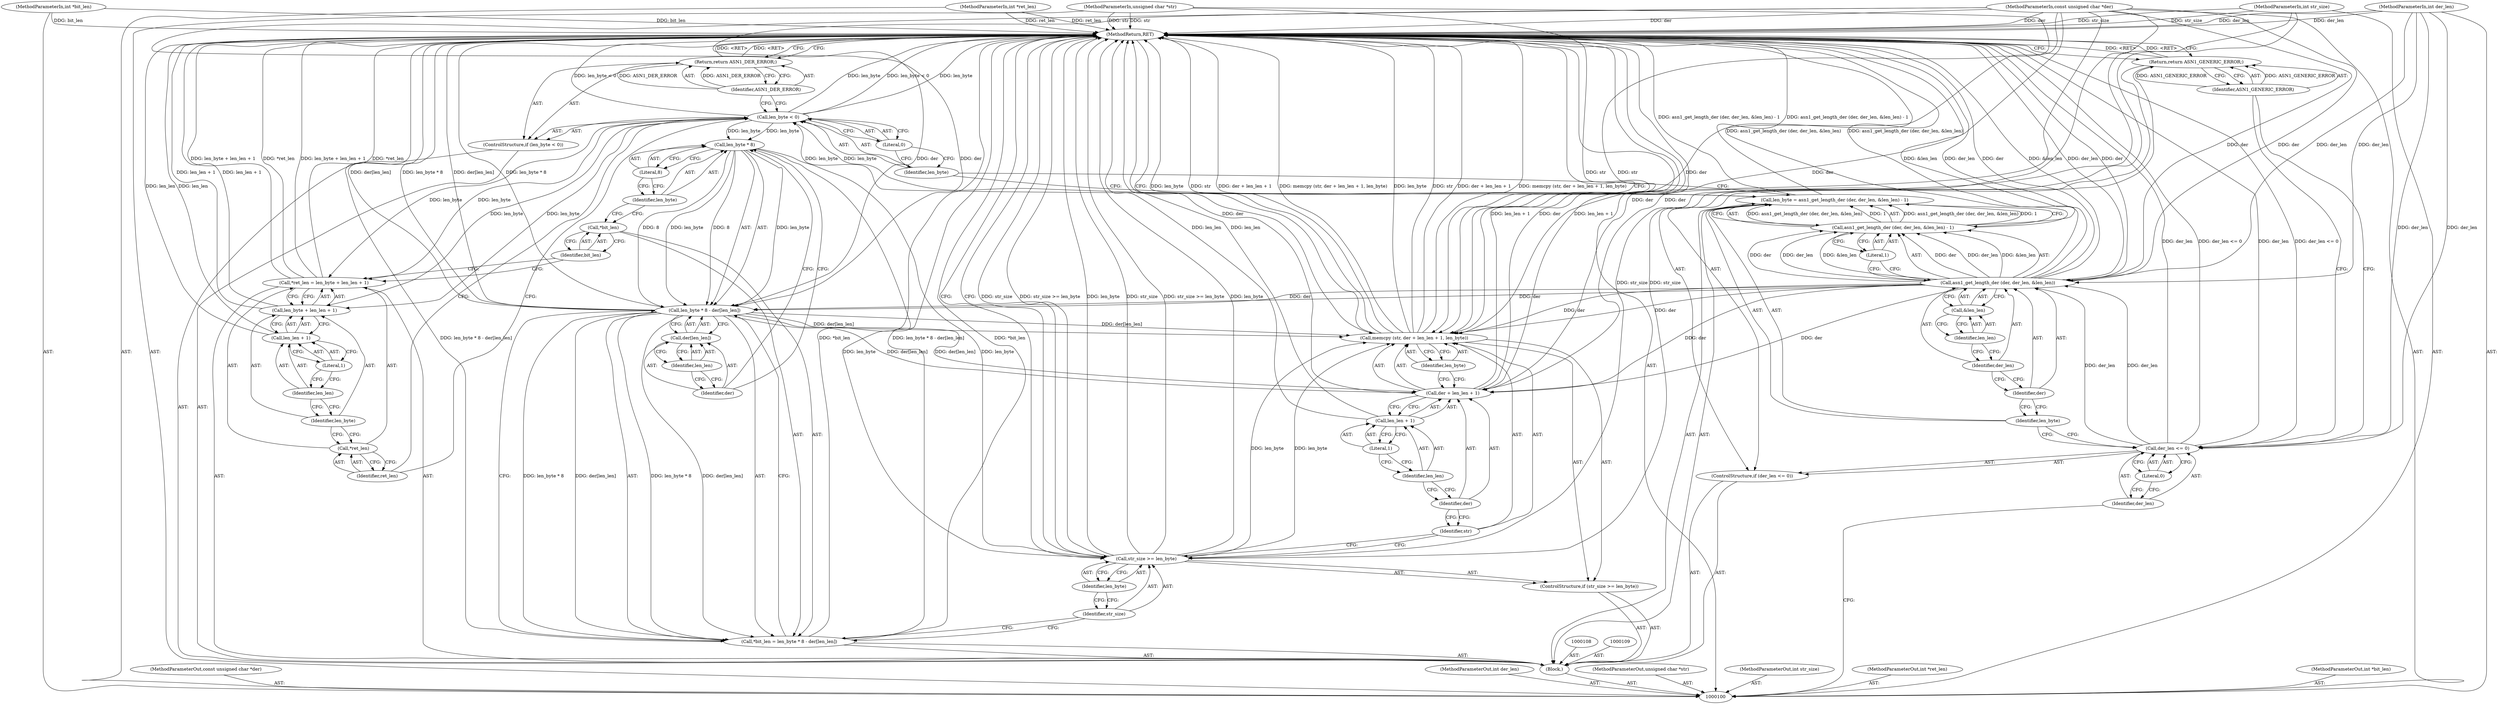 digraph "1_savannah_1c3ccb3e040bf13e342ee60bc23b21b97b11923f" {
"1000161" [label="(MethodReturn,RET)"];
"1000101" [label="(MethodParameterIn,const unsigned char *der)"];
"1000229" [label="(MethodParameterOut,const unsigned char *der)"];
"1000102" [label="(MethodParameterIn,int der_len)"];
"1000230" [label="(MethodParameterOut,int der_len)"];
"1000128" [label="(Literal,0)"];
"1000125" [label="(ControlStructure,if (len_byte < 0))"];
"1000126" [label="(Call,len_byte < 0)"];
"1000127" [label="(Identifier,len_byte)"];
"1000130" [label="(Identifier,ASN1_DER_ERROR)"];
"1000129" [label="(Return,return ASN1_DER_ERROR;)"];
"1000134" [label="(Call,len_byte + len_len + 1)"];
"1000135" [label="(Identifier,len_byte)"];
"1000136" [label="(Call,len_len + 1)"];
"1000137" [label="(Identifier,len_len)"];
"1000131" [label="(Call,*ret_len = len_byte + len_len + 1)"];
"1000132" [label="(Call,*ret_len)"];
"1000138" [label="(Literal,1)"];
"1000133" [label="(Identifier,ret_len)"];
"1000142" [label="(Call,len_byte * 8 - der[len_len])"];
"1000143" [label="(Call,len_byte * 8)"];
"1000144" [label="(Identifier,len_byte)"];
"1000145" [label="(Literal,8)"];
"1000146" [label="(Call,der[len_len])"];
"1000147" [label="(Identifier,der)"];
"1000139" [label="(Call,*bit_len = len_byte * 8 - der[len_len])"];
"1000140" [label="(Call,*bit_len)"];
"1000148" [label="(Identifier,len_len)"];
"1000141" [label="(Identifier,bit_len)"];
"1000152" [label="(Identifier,len_byte)"];
"1000149" [label="(ControlStructure,if (str_size >= len_byte))"];
"1000150" [label="(Call,str_size >= len_byte)"];
"1000151" [label="(Identifier,str_size)"];
"1000154" [label="(Identifier,str)"];
"1000155" [label="(Call,der + len_len + 1)"];
"1000156" [label="(Identifier,der)"];
"1000157" [label="(Call,len_len + 1)"];
"1000158" [label="(Identifier,len_len)"];
"1000159" [label="(Literal,1)"];
"1000160" [label="(Identifier,len_byte)"];
"1000153" [label="(Call,memcpy (str, der + len_len + 1, len_byte))"];
"1000104" [label="(MethodParameterIn,unsigned char *str)"];
"1000232" [label="(MethodParameterOut,unsigned char *str)"];
"1000105" [label="(MethodParameterIn,int str_size)"];
"1000233" [label="(MethodParameterOut,int str_size)"];
"1000103" [label="(MethodParameterIn,int *ret_len)"];
"1000231" [label="(MethodParameterOut,int *ret_len)"];
"1000106" [label="(MethodParameterIn,int *bit_len)"];
"1000234" [label="(MethodParameterOut,int *bit_len)"];
"1000107" [label="(Block,)"];
"1000113" [label="(Literal,0)"];
"1000110" [label="(ControlStructure,if (der_len <= 0))"];
"1000111" [label="(Call,der_len <= 0)"];
"1000112" [label="(Identifier,der_len)"];
"1000115" [label="(Identifier,ASN1_GENERIC_ERROR)"];
"1000114" [label="(Return,return ASN1_GENERIC_ERROR;)"];
"1000118" [label="(Call,asn1_get_length_der (der, der_len, &len_len) - 1)"];
"1000119" [label="(Call,asn1_get_length_der (der, der_len, &len_len))"];
"1000116" [label="(Call,len_byte = asn1_get_length_der (der, der_len, &len_len) - 1)"];
"1000117" [label="(Identifier,len_byte)"];
"1000120" [label="(Identifier,der)"];
"1000121" [label="(Identifier,der_len)"];
"1000122" [label="(Call,&len_len)"];
"1000123" [label="(Identifier,len_len)"];
"1000124" [label="(Literal,1)"];
"1000161" -> "1000100"  [label="AST: "];
"1000161" -> "1000114"  [label="CFG: "];
"1000161" -> "1000129"  [label="CFG: "];
"1000161" -> "1000153"  [label="CFG: "];
"1000161" -> "1000150"  [label="CFG: "];
"1000126" -> "1000161"  [label="DDG: len_byte < 0"];
"1000126" -> "1000161"  [label="DDG: len_byte"];
"1000139" -> "1000161"  [label="DDG: len_byte * 8 - der[len_len]"];
"1000139" -> "1000161"  [label="DDG: *bit_len"];
"1000150" -> "1000161"  [label="DDG: str_size"];
"1000150" -> "1000161"  [label="DDG: str_size >= len_byte"];
"1000150" -> "1000161"  [label="DDG: len_byte"];
"1000155" -> "1000161"  [label="DDG: len_len + 1"];
"1000155" -> "1000161"  [label="DDG: der"];
"1000104" -> "1000161"  [label="DDG: str"];
"1000105" -> "1000161"  [label="DDG: str_size"];
"1000153" -> "1000161"  [label="DDG: len_byte"];
"1000153" -> "1000161"  [label="DDG: str"];
"1000153" -> "1000161"  [label="DDG: der + len_len + 1"];
"1000153" -> "1000161"  [label="DDG: memcpy (str, der + len_len + 1, len_byte)"];
"1000119" -> "1000161"  [label="DDG: der_len"];
"1000119" -> "1000161"  [label="DDG: der"];
"1000119" -> "1000161"  [label="DDG: &len_len"];
"1000116" -> "1000161"  [label="DDG: asn1_get_length_der (der, der_len, &len_len) - 1"];
"1000118" -> "1000161"  [label="DDG: asn1_get_length_der (der, der_len, &len_len)"];
"1000142" -> "1000161"  [label="DDG: der[len_len]"];
"1000142" -> "1000161"  [label="DDG: len_byte * 8"];
"1000131" -> "1000161"  [label="DDG: *ret_len"];
"1000131" -> "1000161"  [label="DDG: len_byte + len_len + 1"];
"1000157" -> "1000161"  [label="DDG: len_len"];
"1000103" -> "1000161"  [label="DDG: ret_len"];
"1000102" -> "1000161"  [label="DDG: der_len"];
"1000111" -> "1000161"  [label="DDG: der_len"];
"1000111" -> "1000161"  [label="DDG: der_len <= 0"];
"1000101" -> "1000161"  [label="DDG: der"];
"1000134" -> "1000161"  [label="DDG: len_len + 1"];
"1000136" -> "1000161"  [label="DDG: len_len"];
"1000106" -> "1000161"  [label="DDG: bit_len"];
"1000129" -> "1000161"  [label="DDG: <RET>"];
"1000114" -> "1000161"  [label="DDG: <RET>"];
"1000101" -> "1000100"  [label="AST: "];
"1000101" -> "1000161"  [label="DDG: der"];
"1000101" -> "1000119"  [label="DDG: der"];
"1000101" -> "1000142"  [label="DDG: der"];
"1000101" -> "1000153"  [label="DDG: der"];
"1000101" -> "1000155"  [label="DDG: der"];
"1000229" -> "1000100"  [label="AST: "];
"1000102" -> "1000100"  [label="AST: "];
"1000102" -> "1000161"  [label="DDG: der_len"];
"1000102" -> "1000111"  [label="DDG: der_len"];
"1000102" -> "1000119"  [label="DDG: der_len"];
"1000230" -> "1000100"  [label="AST: "];
"1000128" -> "1000126"  [label="AST: "];
"1000128" -> "1000127"  [label="CFG: "];
"1000126" -> "1000128"  [label="CFG: "];
"1000125" -> "1000107"  [label="AST: "];
"1000126" -> "1000125"  [label="AST: "];
"1000129" -> "1000125"  [label="AST: "];
"1000126" -> "1000125"  [label="AST: "];
"1000126" -> "1000128"  [label="CFG: "];
"1000127" -> "1000126"  [label="AST: "];
"1000128" -> "1000126"  [label="AST: "];
"1000130" -> "1000126"  [label="CFG: "];
"1000133" -> "1000126"  [label="CFG: "];
"1000126" -> "1000161"  [label="DDG: len_byte < 0"];
"1000126" -> "1000161"  [label="DDG: len_byte"];
"1000116" -> "1000126"  [label="DDG: len_byte"];
"1000126" -> "1000131"  [label="DDG: len_byte"];
"1000126" -> "1000134"  [label="DDG: len_byte"];
"1000126" -> "1000143"  [label="DDG: len_byte"];
"1000127" -> "1000126"  [label="AST: "];
"1000127" -> "1000116"  [label="CFG: "];
"1000128" -> "1000127"  [label="CFG: "];
"1000130" -> "1000129"  [label="AST: "];
"1000130" -> "1000126"  [label="CFG: "];
"1000129" -> "1000130"  [label="CFG: "];
"1000130" -> "1000129"  [label="DDG: ASN1_DER_ERROR"];
"1000129" -> "1000125"  [label="AST: "];
"1000129" -> "1000130"  [label="CFG: "];
"1000130" -> "1000129"  [label="AST: "];
"1000161" -> "1000129"  [label="CFG: "];
"1000129" -> "1000161"  [label="DDG: <RET>"];
"1000130" -> "1000129"  [label="DDG: ASN1_DER_ERROR"];
"1000134" -> "1000131"  [label="AST: "];
"1000134" -> "1000136"  [label="CFG: "];
"1000135" -> "1000134"  [label="AST: "];
"1000136" -> "1000134"  [label="AST: "];
"1000131" -> "1000134"  [label="CFG: "];
"1000134" -> "1000161"  [label="DDG: len_len + 1"];
"1000126" -> "1000134"  [label="DDG: len_byte"];
"1000135" -> "1000134"  [label="AST: "];
"1000135" -> "1000132"  [label="CFG: "];
"1000137" -> "1000135"  [label="CFG: "];
"1000136" -> "1000134"  [label="AST: "];
"1000136" -> "1000138"  [label="CFG: "];
"1000137" -> "1000136"  [label="AST: "];
"1000138" -> "1000136"  [label="AST: "];
"1000134" -> "1000136"  [label="CFG: "];
"1000136" -> "1000161"  [label="DDG: len_len"];
"1000137" -> "1000136"  [label="AST: "];
"1000137" -> "1000135"  [label="CFG: "];
"1000138" -> "1000137"  [label="CFG: "];
"1000131" -> "1000107"  [label="AST: "];
"1000131" -> "1000134"  [label="CFG: "];
"1000132" -> "1000131"  [label="AST: "];
"1000134" -> "1000131"  [label="AST: "];
"1000141" -> "1000131"  [label="CFG: "];
"1000131" -> "1000161"  [label="DDG: *ret_len"];
"1000131" -> "1000161"  [label="DDG: len_byte + len_len + 1"];
"1000126" -> "1000131"  [label="DDG: len_byte"];
"1000132" -> "1000131"  [label="AST: "];
"1000132" -> "1000133"  [label="CFG: "];
"1000133" -> "1000132"  [label="AST: "];
"1000135" -> "1000132"  [label="CFG: "];
"1000138" -> "1000136"  [label="AST: "];
"1000138" -> "1000137"  [label="CFG: "];
"1000136" -> "1000138"  [label="CFG: "];
"1000133" -> "1000132"  [label="AST: "];
"1000133" -> "1000126"  [label="CFG: "];
"1000132" -> "1000133"  [label="CFG: "];
"1000142" -> "1000139"  [label="AST: "];
"1000142" -> "1000146"  [label="CFG: "];
"1000143" -> "1000142"  [label="AST: "];
"1000146" -> "1000142"  [label="AST: "];
"1000139" -> "1000142"  [label="CFG: "];
"1000142" -> "1000161"  [label="DDG: der[len_len]"];
"1000142" -> "1000161"  [label="DDG: len_byte * 8"];
"1000142" -> "1000139"  [label="DDG: len_byte * 8"];
"1000142" -> "1000139"  [label="DDG: der[len_len]"];
"1000143" -> "1000142"  [label="DDG: len_byte"];
"1000143" -> "1000142"  [label="DDG: 8"];
"1000119" -> "1000142"  [label="DDG: der"];
"1000101" -> "1000142"  [label="DDG: der"];
"1000142" -> "1000153"  [label="DDG: der[len_len]"];
"1000142" -> "1000155"  [label="DDG: der[len_len]"];
"1000143" -> "1000142"  [label="AST: "];
"1000143" -> "1000145"  [label="CFG: "];
"1000144" -> "1000143"  [label="AST: "];
"1000145" -> "1000143"  [label="AST: "];
"1000147" -> "1000143"  [label="CFG: "];
"1000143" -> "1000142"  [label="DDG: len_byte"];
"1000143" -> "1000142"  [label="DDG: 8"];
"1000126" -> "1000143"  [label="DDG: len_byte"];
"1000143" -> "1000150"  [label="DDG: len_byte"];
"1000144" -> "1000143"  [label="AST: "];
"1000144" -> "1000140"  [label="CFG: "];
"1000145" -> "1000144"  [label="CFG: "];
"1000145" -> "1000143"  [label="AST: "];
"1000145" -> "1000144"  [label="CFG: "];
"1000143" -> "1000145"  [label="CFG: "];
"1000146" -> "1000142"  [label="AST: "];
"1000146" -> "1000148"  [label="CFG: "];
"1000147" -> "1000146"  [label="AST: "];
"1000148" -> "1000146"  [label="AST: "];
"1000142" -> "1000146"  [label="CFG: "];
"1000147" -> "1000146"  [label="AST: "];
"1000147" -> "1000143"  [label="CFG: "];
"1000148" -> "1000147"  [label="CFG: "];
"1000139" -> "1000107"  [label="AST: "];
"1000139" -> "1000142"  [label="CFG: "];
"1000140" -> "1000139"  [label="AST: "];
"1000142" -> "1000139"  [label="AST: "];
"1000151" -> "1000139"  [label="CFG: "];
"1000139" -> "1000161"  [label="DDG: len_byte * 8 - der[len_len]"];
"1000139" -> "1000161"  [label="DDG: *bit_len"];
"1000142" -> "1000139"  [label="DDG: len_byte * 8"];
"1000142" -> "1000139"  [label="DDG: der[len_len]"];
"1000140" -> "1000139"  [label="AST: "];
"1000140" -> "1000141"  [label="CFG: "];
"1000141" -> "1000140"  [label="AST: "];
"1000144" -> "1000140"  [label="CFG: "];
"1000148" -> "1000146"  [label="AST: "];
"1000148" -> "1000147"  [label="CFG: "];
"1000146" -> "1000148"  [label="CFG: "];
"1000141" -> "1000140"  [label="AST: "];
"1000141" -> "1000131"  [label="CFG: "];
"1000140" -> "1000141"  [label="CFG: "];
"1000152" -> "1000150"  [label="AST: "];
"1000152" -> "1000151"  [label="CFG: "];
"1000150" -> "1000152"  [label="CFG: "];
"1000149" -> "1000107"  [label="AST: "];
"1000150" -> "1000149"  [label="AST: "];
"1000153" -> "1000149"  [label="AST: "];
"1000150" -> "1000149"  [label="AST: "];
"1000150" -> "1000152"  [label="CFG: "];
"1000151" -> "1000150"  [label="AST: "];
"1000152" -> "1000150"  [label="AST: "];
"1000154" -> "1000150"  [label="CFG: "];
"1000161" -> "1000150"  [label="CFG: "];
"1000150" -> "1000161"  [label="DDG: str_size"];
"1000150" -> "1000161"  [label="DDG: str_size >= len_byte"];
"1000150" -> "1000161"  [label="DDG: len_byte"];
"1000105" -> "1000150"  [label="DDG: str_size"];
"1000143" -> "1000150"  [label="DDG: len_byte"];
"1000150" -> "1000153"  [label="DDG: len_byte"];
"1000151" -> "1000150"  [label="AST: "];
"1000151" -> "1000139"  [label="CFG: "];
"1000152" -> "1000151"  [label="CFG: "];
"1000154" -> "1000153"  [label="AST: "];
"1000154" -> "1000150"  [label="CFG: "];
"1000156" -> "1000154"  [label="CFG: "];
"1000155" -> "1000153"  [label="AST: "];
"1000155" -> "1000157"  [label="CFG: "];
"1000156" -> "1000155"  [label="AST: "];
"1000157" -> "1000155"  [label="AST: "];
"1000160" -> "1000155"  [label="CFG: "];
"1000155" -> "1000161"  [label="DDG: len_len + 1"];
"1000155" -> "1000161"  [label="DDG: der"];
"1000142" -> "1000155"  [label="DDG: der[len_len]"];
"1000119" -> "1000155"  [label="DDG: der"];
"1000101" -> "1000155"  [label="DDG: der"];
"1000156" -> "1000155"  [label="AST: "];
"1000156" -> "1000154"  [label="CFG: "];
"1000158" -> "1000156"  [label="CFG: "];
"1000157" -> "1000155"  [label="AST: "];
"1000157" -> "1000159"  [label="CFG: "];
"1000158" -> "1000157"  [label="AST: "];
"1000159" -> "1000157"  [label="AST: "];
"1000155" -> "1000157"  [label="CFG: "];
"1000157" -> "1000161"  [label="DDG: len_len"];
"1000158" -> "1000157"  [label="AST: "];
"1000158" -> "1000156"  [label="CFG: "];
"1000159" -> "1000158"  [label="CFG: "];
"1000159" -> "1000157"  [label="AST: "];
"1000159" -> "1000158"  [label="CFG: "];
"1000157" -> "1000159"  [label="CFG: "];
"1000160" -> "1000153"  [label="AST: "];
"1000160" -> "1000155"  [label="CFG: "];
"1000153" -> "1000160"  [label="CFG: "];
"1000153" -> "1000149"  [label="AST: "];
"1000153" -> "1000160"  [label="CFG: "];
"1000154" -> "1000153"  [label="AST: "];
"1000155" -> "1000153"  [label="AST: "];
"1000160" -> "1000153"  [label="AST: "];
"1000161" -> "1000153"  [label="CFG: "];
"1000153" -> "1000161"  [label="DDG: len_byte"];
"1000153" -> "1000161"  [label="DDG: str"];
"1000153" -> "1000161"  [label="DDG: der + len_len + 1"];
"1000153" -> "1000161"  [label="DDG: memcpy (str, der + len_len + 1, len_byte)"];
"1000104" -> "1000153"  [label="DDG: str"];
"1000142" -> "1000153"  [label="DDG: der[len_len]"];
"1000119" -> "1000153"  [label="DDG: der"];
"1000101" -> "1000153"  [label="DDG: der"];
"1000150" -> "1000153"  [label="DDG: len_byte"];
"1000104" -> "1000100"  [label="AST: "];
"1000104" -> "1000161"  [label="DDG: str"];
"1000104" -> "1000153"  [label="DDG: str"];
"1000232" -> "1000100"  [label="AST: "];
"1000105" -> "1000100"  [label="AST: "];
"1000105" -> "1000161"  [label="DDG: str_size"];
"1000105" -> "1000150"  [label="DDG: str_size"];
"1000233" -> "1000100"  [label="AST: "];
"1000103" -> "1000100"  [label="AST: "];
"1000103" -> "1000161"  [label="DDG: ret_len"];
"1000231" -> "1000100"  [label="AST: "];
"1000106" -> "1000100"  [label="AST: "];
"1000106" -> "1000161"  [label="DDG: bit_len"];
"1000234" -> "1000100"  [label="AST: "];
"1000107" -> "1000100"  [label="AST: "];
"1000108" -> "1000107"  [label="AST: "];
"1000109" -> "1000107"  [label="AST: "];
"1000110" -> "1000107"  [label="AST: "];
"1000116" -> "1000107"  [label="AST: "];
"1000125" -> "1000107"  [label="AST: "];
"1000131" -> "1000107"  [label="AST: "];
"1000139" -> "1000107"  [label="AST: "];
"1000149" -> "1000107"  [label="AST: "];
"1000113" -> "1000111"  [label="AST: "];
"1000113" -> "1000112"  [label="CFG: "];
"1000111" -> "1000113"  [label="CFG: "];
"1000110" -> "1000107"  [label="AST: "];
"1000111" -> "1000110"  [label="AST: "];
"1000114" -> "1000110"  [label="AST: "];
"1000111" -> "1000110"  [label="AST: "];
"1000111" -> "1000113"  [label="CFG: "];
"1000112" -> "1000111"  [label="AST: "];
"1000113" -> "1000111"  [label="AST: "];
"1000115" -> "1000111"  [label="CFG: "];
"1000117" -> "1000111"  [label="CFG: "];
"1000111" -> "1000161"  [label="DDG: der_len"];
"1000111" -> "1000161"  [label="DDG: der_len <= 0"];
"1000102" -> "1000111"  [label="DDG: der_len"];
"1000111" -> "1000119"  [label="DDG: der_len"];
"1000112" -> "1000111"  [label="AST: "];
"1000112" -> "1000100"  [label="CFG: "];
"1000113" -> "1000112"  [label="CFG: "];
"1000115" -> "1000114"  [label="AST: "];
"1000115" -> "1000111"  [label="CFG: "];
"1000114" -> "1000115"  [label="CFG: "];
"1000115" -> "1000114"  [label="DDG: ASN1_GENERIC_ERROR"];
"1000114" -> "1000110"  [label="AST: "];
"1000114" -> "1000115"  [label="CFG: "];
"1000115" -> "1000114"  [label="AST: "];
"1000161" -> "1000114"  [label="CFG: "];
"1000114" -> "1000161"  [label="DDG: <RET>"];
"1000115" -> "1000114"  [label="DDG: ASN1_GENERIC_ERROR"];
"1000118" -> "1000116"  [label="AST: "];
"1000118" -> "1000124"  [label="CFG: "];
"1000119" -> "1000118"  [label="AST: "];
"1000124" -> "1000118"  [label="AST: "];
"1000116" -> "1000118"  [label="CFG: "];
"1000118" -> "1000161"  [label="DDG: asn1_get_length_der (der, der_len, &len_len)"];
"1000118" -> "1000116"  [label="DDG: asn1_get_length_der (der, der_len, &len_len)"];
"1000118" -> "1000116"  [label="DDG: 1"];
"1000119" -> "1000118"  [label="DDG: der"];
"1000119" -> "1000118"  [label="DDG: der_len"];
"1000119" -> "1000118"  [label="DDG: &len_len"];
"1000119" -> "1000118"  [label="AST: "];
"1000119" -> "1000122"  [label="CFG: "];
"1000120" -> "1000119"  [label="AST: "];
"1000121" -> "1000119"  [label="AST: "];
"1000122" -> "1000119"  [label="AST: "];
"1000124" -> "1000119"  [label="CFG: "];
"1000119" -> "1000161"  [label="DDG: der_len"];
"1000119" -> "1000161"  [label="DDG: der"];
"1000119" -> "1000161"  [label="DDG: &len_len"];
"1000119" -> "1000118"  [label="DDG: der"];
"1000119" -> "1000118"  [label="DDG: der_len"];
"1000119" -> "1000118"  [label="DDG: &len_len"];
"1000101" -> "1000119"  [label="DDG: der"];
"1000111" -> "1000119"  [label="DDG: der_len"];
"1000102" -> "1000119"  [label="DDG: der_len"];
"1000119" -> "1000142"  [label="DDG: der"];
"1000119" -> "1000153"  [label="DDG: der"];
"1000119" -> "1000155"  [label="DDG: der"];
"1000116" -> "1000107"  [label="AST: "];
"1000116" -> "1000118"  [label="CFG: "];
"1000117" -> "1000116"  [label="AST: "];
"1000118" -> "1000116"  [label="AST: "];
"1000127" -> "1000116"  [label="CFG: "];
"1000116" -> "1000161"  [label="DDG: asn1_get_length_der (der, der_len, &len_len) - 1"];
"1000118" -> "1000116"  [label="DDG: asn1_get_length_der (der, der_len, &len_len)"];
"1000118" -> "1000116"  [label="DDG: 1"];
"1000116" -> "1000126"  [label="DDG: len_byte"];
"1000117" -> "1000116"  [label="AST: "];
"1000117" -> "1000111"  [label="CFG: "];
"1000120" -> "1000117"  [label="CFG: "];
"1000120" -> "1000119"  [label="AST: "];
"1000120" -> "1000117"  [label="CFG: "];
"1000121" -> "1000120"  [label="CFG: "];
"1000121" -> "1000119"  [label="AST: "];
"1000121" -> "1000120"  [label="CFG: "];
"1000123" -> "1000121"  [label="CFG: "];
"1000122" -> "1000119"  [label="AST: "];
"1000122" -> "1000123"  [label="CFG: "];
"1000123" -> "1000122"  [label="AST: "];
"1000119" -> "1000122"  [label="CFG: "];
"1000123" -> "1000122"  [label="AST: "];
"1000123" -> "1000121"  [label="CFG: "];
"1000122" -> "1000123"  [label="CFG: "];
"1000124" -> "1000118"  [label="AST: "];
"1000124" -> "1000119"  [label="CFG: "];
"1000118" -> "1000124"  [label="CFG: "];
}
